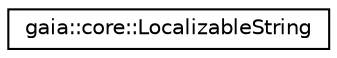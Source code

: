 digraph G
{
  edge [fontname="Helvetica",fontsize="10",labelfontname="Helvetica",labelfontsize="10"];
  node [fontname="Helvetica",fontsize="10",shape=record];
  rankdir=LR;
  Node1 [label="gaia::core::LocalizableString",height=0.2,width=0.4,color="black", fillcolor="white", style="filled",URL="$d8/d02/classgaia_1_1core_1_1_localizable_string.html",tooltip="A special type of widget, and it contains dir, lang, content."];
}

